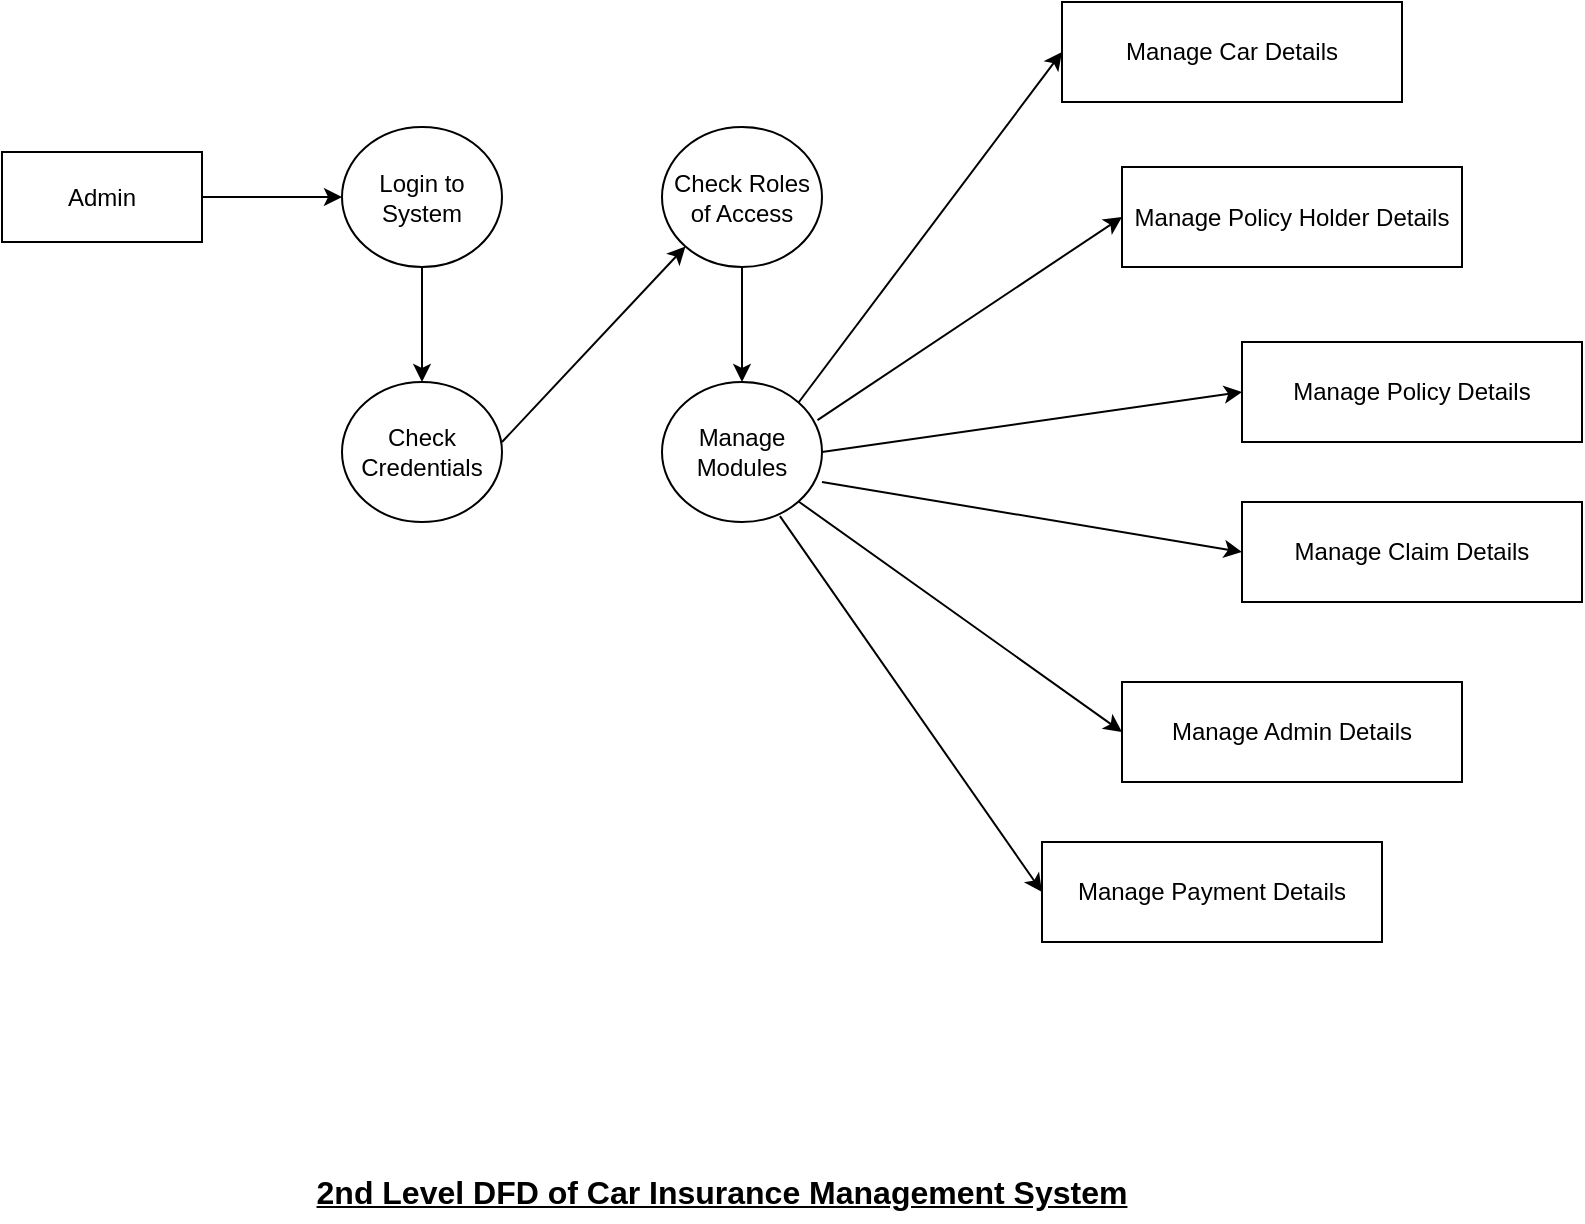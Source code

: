 <mxfile version="22.0.2" type="google">
  <diagram name="Page-1" id="hoBkTj-Ie64rvC371DIv">
    <mxGraphModel dx="1290" dy="542" grid="1" gridSize="10" guides="1" tooltips="1" connect="1" arrows="1" fold="1" page="1" pageScale="1" pageWidth="850" pageHeight="1100" math="0" shadow="0">
      <root>
        <mxCell id="0" />
        <mxCell id="1" parent="0" />
        <mxCell id="xdjAXcvyHdjhcUp3rwF9-1" value="Admin" style="rounded=0;whiteSpace=wrap;html=1;" parent="1" vertex="1">
          <mxGeometry x="30" y="235" width="100" height="45" as="geometry" />
        </mxCell>
        <mxCell id="xdjAXcvyHdjhcUp3rwF9-2" value="Login to System" style="shape=ellipse;html=1;dashed=0;whiteSpace=wrap;perimeter=ellipsePerimeter;" parent="1" vertex="1">
          <mxGeometry x="200" y="222.5" width="80" height="70" as="geometry" />
        </mxCell>
        <mxCell id="xdjAXcvyHdjhcUp3rwF9-3" value="Check Credentials" style="shape=ellipse;html=1;dashed=0;whiteSpace=wrap;perimeter=ellipsePerimeter;" parent="1" vertex="1">
          <mxGeometry x="200" y="350" width="80" height="70" as="geometry" />
        </mxCell>
        <mxCell id="xdjAXcvyHdjhcUp3rwF9-4" value="Check Roles of Access" style="shape=ellipse;html=1;dashed=0;whiteSpace=wrap;perimeter=ellipsePerimeter;" parent="1" vertex="1">
          <mxGeometry x="360" y="222.5" width="80" height="70" as="geometry" />
        </mxCell>
        <mxCell id="xdjAXcvyHdjhcUp3rwF9-5" value="Manage Modules" style="shape=ellipse;html=1;dashed=0;whiteSpace=wrap;perimeter=ellipsePerimeter;" parent="1" vertex="1">
          <mxGeometry x="360" y="350" width="80" height="70" as="geometry" />
        </mxCell>
        <mxCell id="xdjAXcvyHdjhcUp3rwF9-6" value="Manage Car Details" style="html=1;dashed=0;whiteSpace=wrap;" parent="1" vertex="1">
          <mxGeometry x="560" y="160" width="170" height="50" as="geometry" />
        </mxCell>
        <mxCell id="xdjAXcvyHdjhcUp3rwF9-7" value="Manage Payment Details" style="html=1;dashed=0;whiteSpace=wrap;" parent="1" vertex="1">
          <mxGeometry x="550" y="580" width="170" height="50" as="geometry" />
        </mxCell>
        <mxCell id="xdjAXcvyHdjhcUp3rwF9-8" value="Manage Admin Details" style="html=1;dashed=0;whiteSpace=wrap;" parent="1" vertex="1">
          <mxGeometry x="590" y="500" width="170" height="50" as="geometry" />
        </mxCell>
        <mxCell id="xdjAXcvyHdjhcUp3rwF9-9" value="Manage Claim Details" style="html=1;dashed=0;whiteSpace=wrap;" parent="1" vertex="1">
          <mxGeometry x="650" y="410" width="170" height="50" as="geometry" />
        </mxCell>
        <mxCell id="xdjAXcvyHdjhcUp3rwF9-10" value="Manage Policy Details" style="html=1;dashed=0;whiteSpace=wrap;" parent="1" vertex="1">
          <mxGeometry x="650" y="330" width="170" height="50" as="geometry" />
        </mxCell>
        <mxCell id="xdjAXcvyHdjhcUp3rwF9-11" value="Manage Policy Holder Details" style="html=1;dashed=0;whiteSpace=wrap;" parent="1" vertex="1">
          <mxGeometry x="590" y="242.5" width="170" height="50" as="geometry" />
        </mxCell>
        <mxCell id="xdjAXcvyHdjhcUp3rwF9-14" value="" style="endArrow=classic;html=1;rounded=0;entryX=0;entryY=0.5;entryDx=0;entryDy=0;exitX=1;exitY=0.5;exitDx=0;exitDy=0;" parent="1" source="xdjAXcvyHdjhcUp3rwF9-1" target="xdjAXcvyHdjhcUp3rwF9-2" edge="1">
          <mxGeometry width="50" height="50" relative="1" as="geometry">
            <mxPoint x="130" y="270" as="sourcePoint" />
            <mxPoint x="180" y="220" as="targetPoint" />
          </mxGeometry>
        </mxCell>
        <mxCell id="xdjAXcvyHdjhcUp3rwF9-15" value="" style="endArrow=classic;html=1;rounded=0;entryX=0.5;entryY=0;entryDx=0;entryDy=0;exitX=0.5;exitY=1;exitDx=0;exitDy=0;" parent="1" source="xdjAXcvyHdjhcUp3rwF9-2" target="xdjAXcvyHdjhcUp3rwF9-3" edge="1">
          <mxGeometry width="50" height="50" relative="1" as="geometry">
            <mxPoint x="220" y="350" as="sourcePoint" />
            <mxPoint x="270" y="300" as="targetPoint" />
          </mxGeometry>
        </mxCell>
        <mxCell id="xdjAXcvyHdjhcUp3rwF9-16" value="" style="endArrow=classic;html=1;rounded=0;entryX=0;entryY=1;entryDx=0;entryDy=0;" parent="1" target="xdjAXcvyHdjhcUp3rwF9-4" edge="1">
          <mxGeometry width="50" height="50" relative="1" as="geometry">
            <mxPoint x="280" y="380" as="sourcePoint" />
            <mxPoint x="330" y="330" as="targetPoint" />
          </mxGeometry>
        </mxCell>
        <mxCell id="xdjAXcvyHdjhcUp3rwF9-17" value="" style="endArrow=classic;html=1;rounded=0;exitX=0.5;exitY=1;exitDx=0;exitDy=0;entryX=0.5;entryY=0;entryDx=0;entryDy=0;" parent="1" source="xdjAXcvyHdjhcUp3rwF9-4" target="xdjAXcvyHdjhcUp3rwF9-5" edge="1">
          <mxGeometry width="50" height="50" relative="1" as="geometry">
            <mxPoint x="430" y="490" as="sourcePoint" />
            <mxPoint x="480" y="440" as="targetPoint" />
          </mxGeometry>
        </mxCell>
        <mxCell id="xdjAXcvyHdjhcUp3rwF9-18" value="" style="endArrow=classic;html=1;rounded=0;entryX=0;entryY=0.5;entryDx=0;entryDy=0;exitX=1;exitY=0;exitDx=0;exitDy=0;" parent="1" source="xdjAXcvyHdjhcUp3rwF9-5" target="xdjAXcvyHdjhcUp3rwF9-6" edge="1">
          <mxGeometry width="50" height="50" relative="1" as="geometry">
            <mxPoint x="430" y="490" as="sourcePoint" />
            <mxPoint x="480" y="440" as="targetPoint" />
          </mxGeometry>
        </mxCell>
        <mxCell id="xdjAXcvyHdjhcUp3rwF9-21" value="" style="endArrow=classic;html=1;rounded=0;entryX=0;entryY=0.5;entryDx=0;entryDy=0;exitX=0.972;exitY=0.272;exitDx=0;exitDy=0;exitPerimeter=0;" parent="1" source="xdjAXcvyHdjhcUp3rwF9-5" target="xdjAXcvyHdjhcUp3rwF9-11" edge="1">
          <mxGeometry width="50" height="50" relative="1" as="geometry">
            <mxPoint x="430" y="370" as="sourcePoint" />
            <mxPoint x="480" y="380" as="targetPoint" />
          </mxGeometry>
        </mxCell>
        <mxCell id="xdjAXcvyHdjhcUp3rwF9-22" value="" style="endArrow=classic;html=1;rounded=0;entryX=0;entryY=0.5;entryDx=0;entryDy=0;exitX=1;exitY=0.5;exitDx=0;exitDy=0;" parent="1" source="xdjAXcvyHdjhcUp3rwF9-5" target="xdjAXcvyHdjhcUp3rwF9-10" edge="1">
          <mxGeometry width="50" height="50" relative="1" as="geometry">
            <mxPoint x="290" y="380" as="sourcePoint" />
            <mxPoint x="340" y="330" as="targetPoint" />
          </mxGeometry>
        </mxCell>
        <mxCell id="xdjAXcvyHdjhcUp3rwF9-23" value="" style="endArrow=classic;html=1;rounded=0;entryX=0;entryY=0.5;entryDx=0;entryDy=0;" parent="1" target="xdjAXcvyHdjhcUp3rwF9-9" edge="1">
          <mxGeometry width="50" height="50" relative="1" as="geometry">
            <mxPoint x="440" y="400" as="sourcePoint" />
            <mxPoint x="480" y="380" as="targetPoint" />
          </mxGeometry>
        </mxCell>
        <mxCell id="xdjAXcvyHdjhcUp3rwF9-24" value="" style="endArrow=classic;html=1;rounded=0;exitX=1;exitY=1;exitDx=0;exitDy=0;entryX=0;entryY=0.5;entryDx=0;entryDy=0;" parent="1" source="xdjAXcvyHdjhcUp3rwF9-5" target="xdjAXcvyHdjhcUp3rwF9-8" edge="1">
          <mxGeometry width="50" height="50" relative="1" as="geometry">
            <mxPoint x="430" y="430" as="sourcePoint" />
            <mxPoint x="480" y="380" as="targetPoint" />
          </mxGeometry>
        </mxCell>
        <mxCell id="xdjAXcvyHdjhcUp3rwF9-25" value="" style="endArrow=classic;html=1;rounded=0;entryX=0;entryY=0.5;entryDx=0;entryDy=0;exitX=0.737;exitY=0.958;exitDx=0;exitDy=0;exitPerimeter=0;" parent="1" source="xdjAXcvyHdjhcUp3rwF9-5" target="xdjAXcvyHdjhcUp3rwF9-7" edge="1">
          <mxGeometry width="50" height="50" relative="1" as="geometry">
            <mxPoint x="430" y="430" as="sourcePoint" />
            <mxPoint x="480" y="380" as="targetPoint" />
          </mxGeometry>
        </mxCell>
        <mxCell id="xdjAXcvyHdjhcUp3rwF9-26" value="&lt;font style=&quot;font-size: 16px;&quot;&gt;&lt;b&gt;&lt;u&gt;2nd Level DFD of Car Insurance Management System&lt;/u&gt;&lt;/b&gt;&lt;/font&gt;" style="text;strokeColor=none;align=center;fillColor=none;html=1;verticalAlign=middle;whiteSpace=wrap;rounded=0;" parent="1" vertex="1">
          <mxGeometry x="180" y="740" width="420" height="30" as="geometry" />
        </mxCell>
      </root>
    </mxGraphModel>
  </diagram>
</mxfile>
